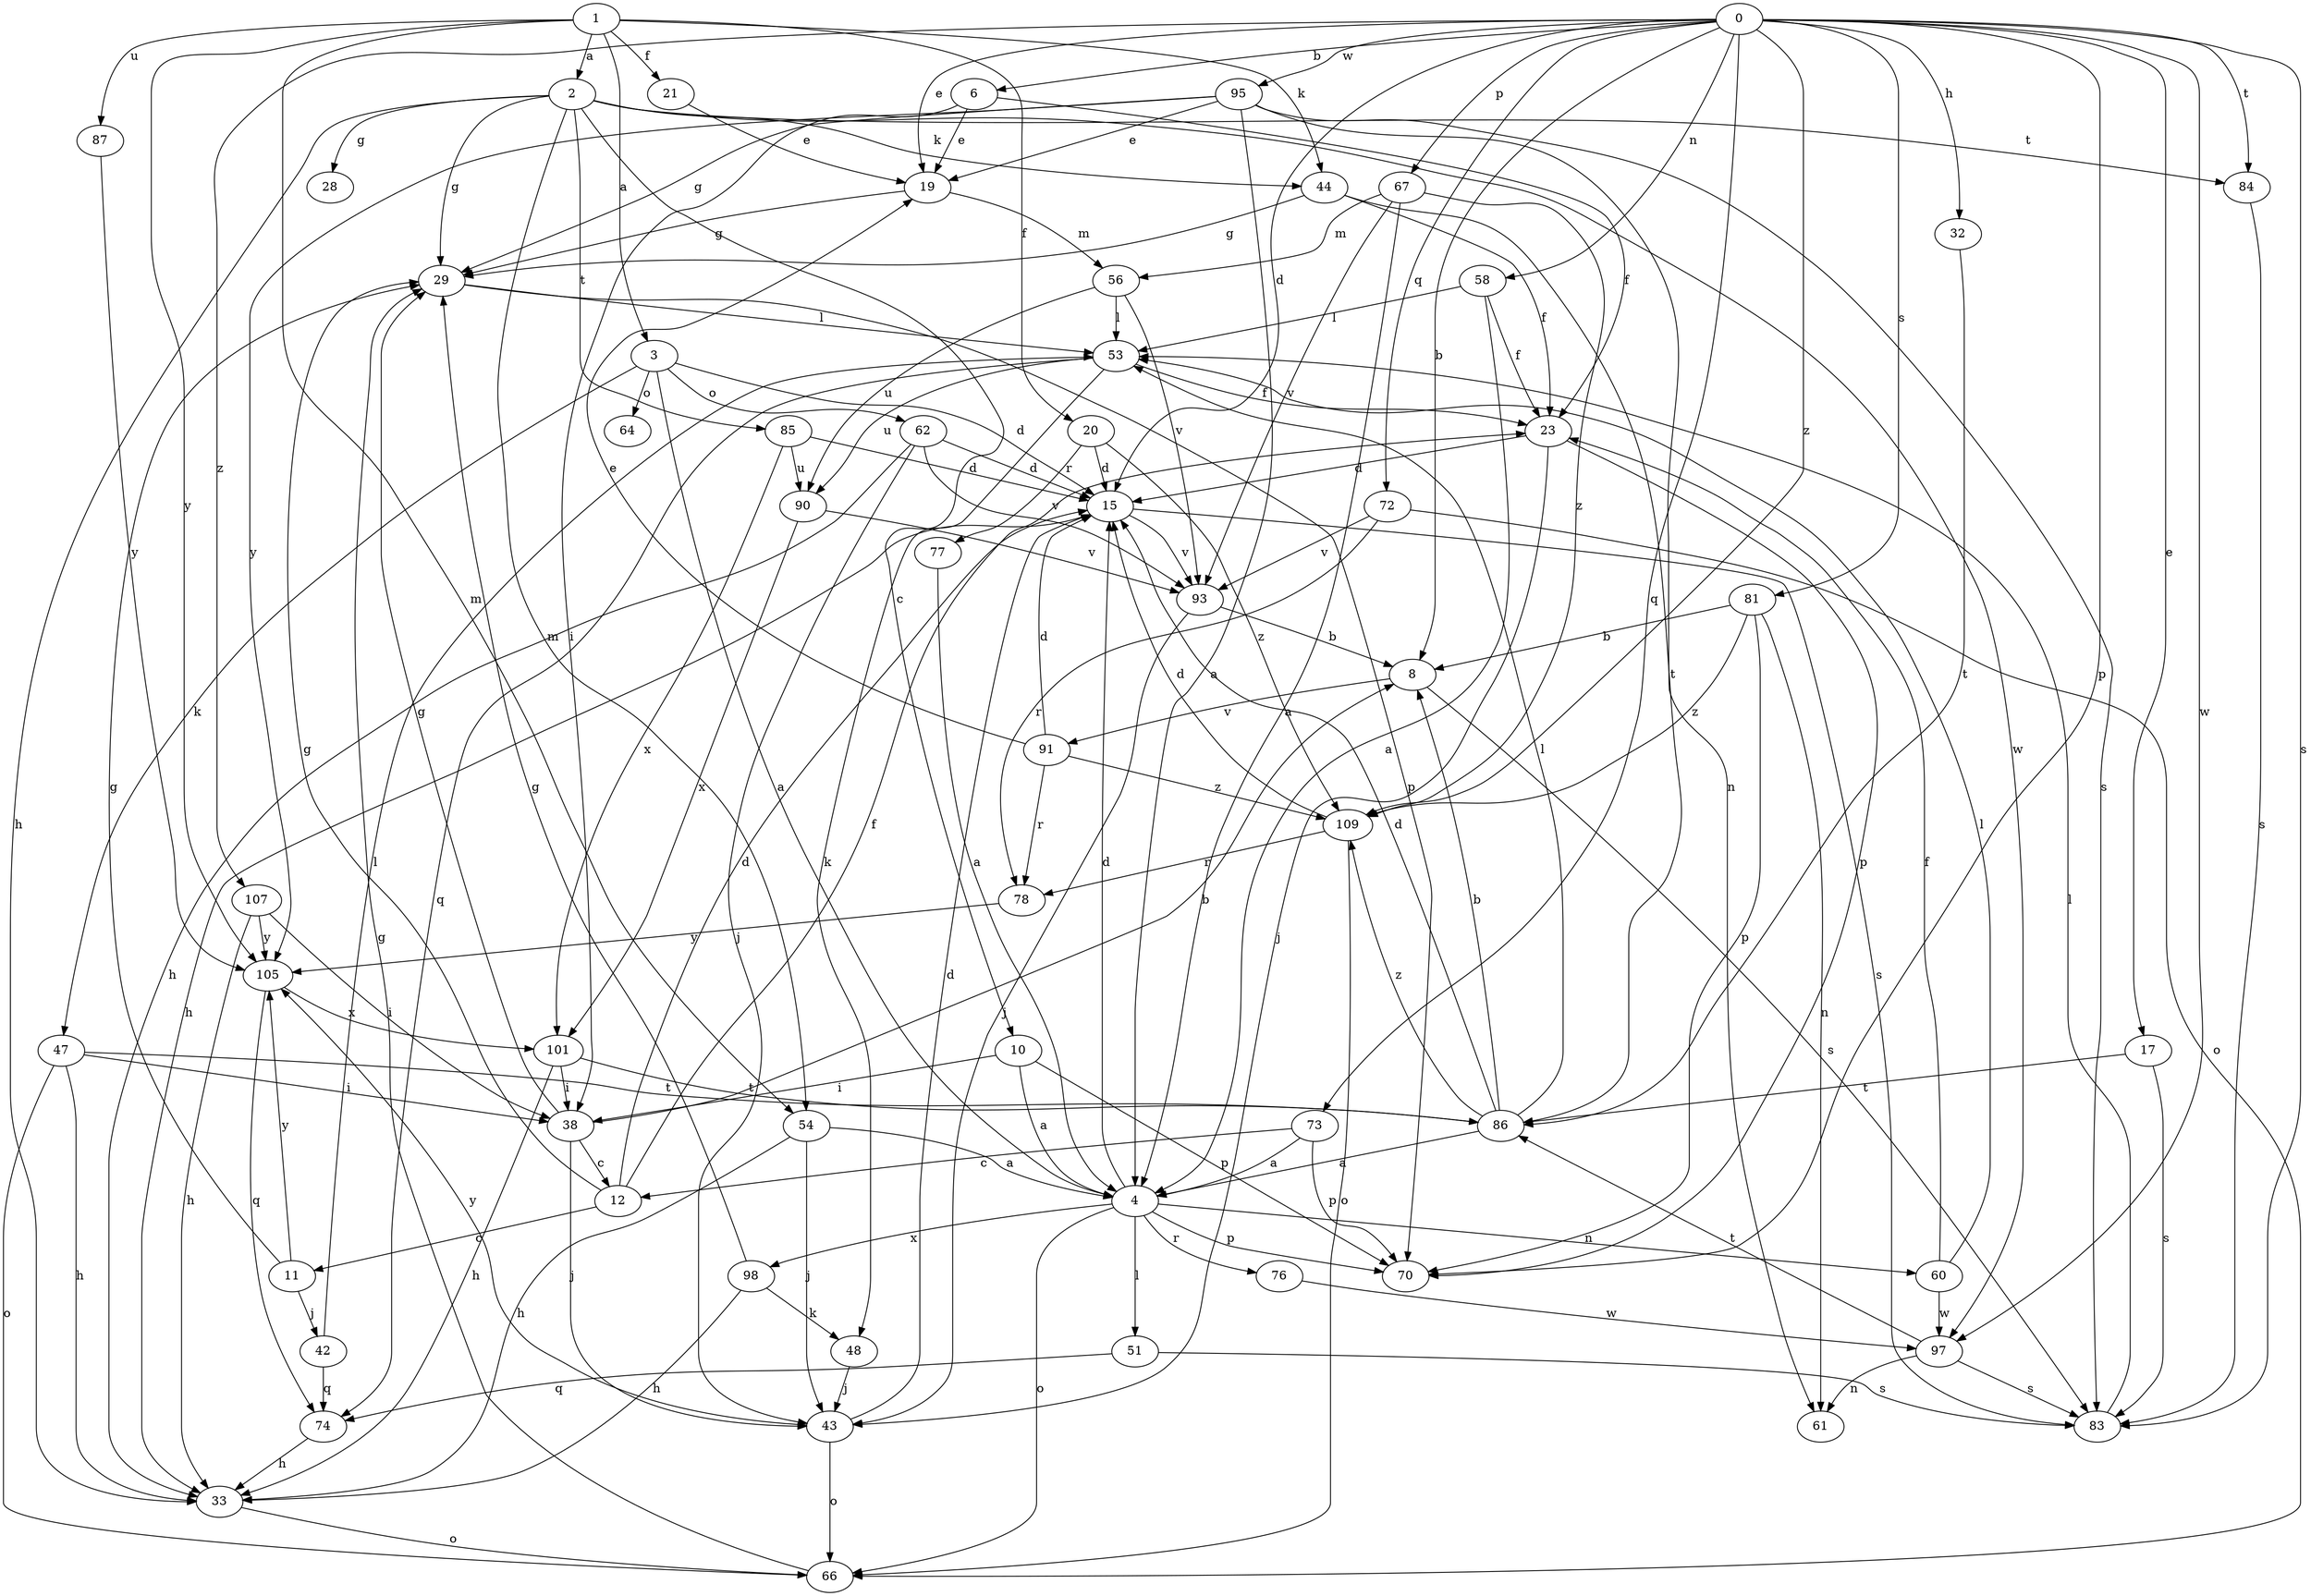 strict digraph  {
0;
1;
2;
3;
4;
6;
8;
10;
11;
12;
15;
17;
19;
20;
21;
23;
28;
29;
32;
33;
38;
42;
43;
44;
47;
48;
51;
53;
54;
56;
58;
60;
61;
62;
64;
66;
67;
70;
72;
73;
74;
76;
77;
78;
81;
83;
84;
85;
86;
87;
90;
91;
93;
95;
97;
98;
101;
105;
107;
109;
0 -> 6  [label=b];
0 -> 8  [label=b];
0 -> 15  [label=d];
0 -> 17  [label=e];
0 -> 19  [label=e];
0 -> 32  [label=h];
0 -> 58  [label=n];
0 -> 67  [label=p];
0 -> 70  [label=p];
0 -> 72  [label=q];
0 -> 73  [label=q];
0 -> 81  [label=s];
0 -> 83  [label=s];
0 -> 84  [label=t];
0 -> 95  [label=w];
0 -> 97  [label=w];
0 -> 107  [label=z];
0 -> 109  [label=z];
1 -> 2  [label=a];
1 -> 3  [label=a];
1 -> 20  [label=f];
1 -> 21  [label=f];
1 -> 44  [label=k];
1 -> 54  [label=m];
1 -> 87  [label=u];
1 -> 105  [label=y];
2 -> 10  [label=c];
2 -> 28  [label=g];
2 -> 29  [label=g];
2 -> 33  [label=h];
2 -> 44  [label=k];
2 -> 54  [label=m];
2 -> 84  [label=t];
2 -> 85  [label=t];
2 -> 97  [label=w];
3 -> 4  [label=a];
3 -> 15  [label=d];
3 -> 47  [label=k];
3 -> 62  [label=o];
3 -> 64  [label=o];
4 -> 15  [label=d];
4 -> 51  [label=l];
4 -> 60  [label=n];
4 -> 66  [label=o];
4 -> 70  [label=p];
4 -> 76  [label=r];
4 -> 98  [label=x];
6 -> 19  [label=e];
6 -> 23  [label=f];
6 -> 38  [label=i];
8 -> 83  [label=s];
8 -> 91  [label=v];
10 -> 4  [label=a];
10 -> 38  [label=i];
10 -> 70  [label=p];
11 -> 29  [label=g];
11 -> 42  [label=j];
11 -> 105  [label=y];
12 -> 11  [label=c];
12 -> 15  [label=d];
12 -> 23  [label=f];
12 -> 29  [label=g];
15 -> 33  [label=h];
15 -> 83  [label=s];
15 -> 93  [label=v];
17 -> 83  [label=s];
17 -> 86  [label=t];
19 -> 29  [label=g];
19 -> 56  [label=m];
20 -> 15  [label=d];
20 -> 77  [label=r];
20 -> 109  [label=z];
21 -> 19  [label=e];
23 -> 15  [label=d];
23 -> 43  [label=j];
23 -> 70  [label=p];
29 -> 53  [label=l];
29 -> 70  [label=p];
32 -> 86  [label=t];
33 -> 66  [label=o];
38 -> 8  [label=b];
38 -> 12  [label=c];
38 -> 29  [label=g];
38 -> 43  [label=j];
42 -> 53  [label=l];
42 -> 74  [label=q];
43 -> 15  [label=d];
43 -> 66  [label=o];
43 -> 105  [label=y];
44 -> 23  [label=f];
44 -> 29  [label=g];
44 -> 86  [label=t];
47 -> 33  [label=h];
47 -> 38  [label=i];
47 -> 66  [label=o];
47 -> 86  [label=t];
48 -> 43  [label=j];
51 -> 74  [label=q];
51 -> 83  [label=s];
53 -> 23  [label=f];
53 -> 48  [label=k];
53 -> 74  [label=q];
53 -> 90  [label=u];
54 -> 4  [label=a];
54 -> 33  [label=h];
54 -> 43  [label=j];
56 -> 53  [label=l];
56 -> 90  [label=u];
56 -> 93  [label=v];
58 -> 4  [label=a];
58 -> 23  [label=f];
58 -> 53  [label=l];
60 -> 23  [label=f];
60 -> 53  [label=l];
60 -> 97  [label=w];
62 -> 15  [label=d];
62 -> 33  [label=h];
62 -> 43  [label=j];
62 -> 93  [label=v];
66 -> 29  [label=g];
67 -> 4  [label=a];
67 -> 56  [label=m];
67 -> 93  [label=v];
67 -> 109  [label=z];
72 -> 66  [label=o];
72 -> 78  [label=r];
72 -> 93  [label=v];
73 -> 4  [label=a];
73 -> 12  [label=c];
73 -> 70  [label=p];
74 -> 33  [label=h];
76 -> 97  [label=w];
77 -> 4  [label=a];
78 -> 105  [label=y];
81 -> 8  [label=b];
81 -> 61  [label=n];
81 -> 70  [label=p];
81 -> 109  [label=z];
83 -> 53  [label=l];
84 -> 83  [label=s];
85 -> 15  [label=d];
85 -> 90  [label=u];
85 -> 101  [label=x];
86 -> 4  [label=a];
86 -> 8  [label=b];
86 -> 15  [label=d];
86 -> 53  [label=l];
86 -> 109  [label=z];
87 -> 105  [label=y];
90 -> 93  [label=v];
90 -> 101  [label=x];
91 -> 15  [label=d];
91 -> 19  [label=e];
91 -> 78  [label=r];
91 -> 109  [label=z];
93 -> 8  [label=b];
93 -> 43  [label=j];
95 -> 4  [label=a];
95 -> 19  [label=e];
95 -> 29  [label=g];
95 -> 61  [label=n];
95 -> 83  [label=s];
95 -> 105  [label=y];
97 -> 61  [label=n];
97 -> 83  [label=s];
97 -> 86  [label=t];
98 -> 29  [label=g];
98 -> 33  [label=h];
98 -> 48  [label=k];
101 -> 33  [label=h];
101 -> 38  [label=i];
101 -> 86  [label=t];
105 -> 74  [label=q];
105 -> 101  [label=x];
107 -> 33  [label=h];
107 -> 38  [label=i];
107 -> 105  [label=y];
109 -> 15  [label=d];
109 -> 66  [label=o];
109 -> 78  [label=r];
}
